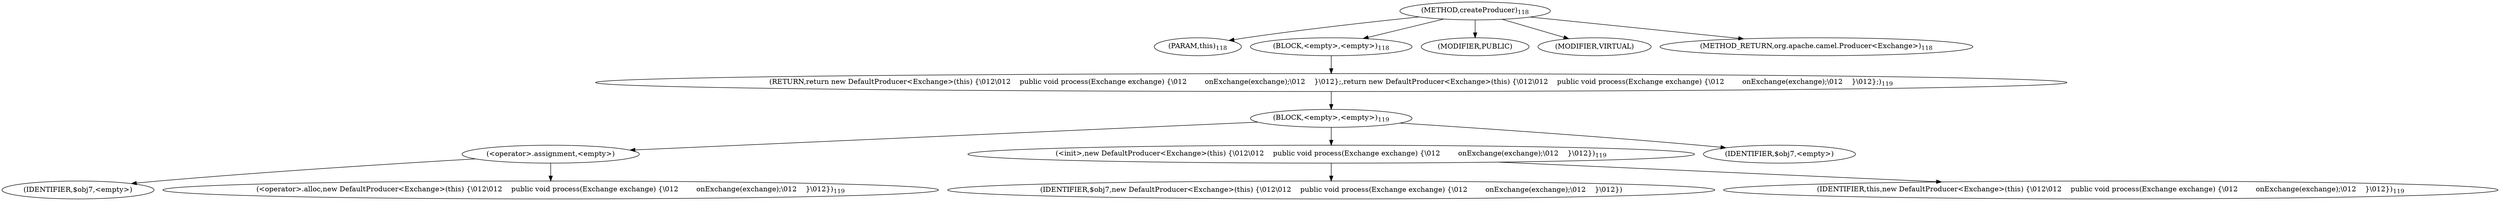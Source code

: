 digraph "createProducer" {  
"460" [label = <(METHOD,createProducer)<SUB>118</SUB>> ]
"6" [label = <(PARAM,this)<SUB>118</SUB>> ]
"461" [label = <(BLOCK,&lt;empty&gt;,&lt;empty&gt;)<SUB>118</SUB>> ]
"462" [label = <(RETURN,return new DefaultProducer&lt;Exchange&gt;(this) {\012\012    public void process(Exchange exchange) {\012        onExchange(exchange);\012    }\012};,return new DefaultProducer&lt;Exchange&gt;(this) {\012\012    public void process(Exchange exchange) {\012        onExchange(exchange);\012    }\012};)<SUB>119</SUB>> ]
"463" [label = <(BLOCK,&lt;empty&gt;,&lt;empty&gt;)<SUB>119</SUB>> ]
"464" [label = <(&lt;operator&gt;.assignment,&lt;empty&gt;)> ]
"465" [label = <(IDENTIFIER,$obj7,&lt;empty&gt;)> ]
"466" [label = <(&lt;operator&gt;.alloc,new DefaultProducer&lt;Exchange&gt;(this) {\012\012    public void process(Exchange exchange) {\012        onExchange(exchange);\012    }\012})<SUB>119</SUB>> ]
"467" [label = <(&lt;init&gt;,new DefaultProducer&lt;Exchange&gt;(this) {\012\012    public void process(Exchange exchange) {\012        onExchange(exchange);\012    }\012})<SUB>119</SUB>> ]
"468" [label = <(IDENTIFIER,$obj7,new DefaultProducer&lt;Exchange&gt;(this) {\012\012    public void process(Exchange exchange) {\012        onExchange(exchange);\012    }\012})> ]
"5" [label = <(IDENTIFIER,this,new DefaultProducer&lt;Exchange&gt;(this) {\012\012    public void process(Exchange exchange) {\012        onExchange(exchange);\012    }\012})<SUB>119</SUB>> ]
"469" [label = <(IDENTIFIER,$obj7,&lt;empty&gt;)> ]
"470" [label = <(MODIFIER,PUBLIC)> ]
"471" [label = <(MODIFIER,VIRTUAL)> ]
"472" [label = <(METHOD_RETURN,org.apache.camel.Producer&lt;Exchange&gt;)<SUB>118</SUB>> ]
  "460" -> "6" 
  "460" -> "461" 
  "460" -> "470" 
  "460" -> "471" 
  "460" -> "472" 
  "461" -> "462" 
  "462" -> "463" 
  "463" -> "464" 
  "463" -> "467" 
  "463" -> "469" 
  "464" -> "465" 
  "464" -> "466" 
  "467" -> "468" 
  "467" -> "5" 
}
